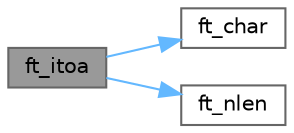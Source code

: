 digraph "ft_itoa"
{
 // LATEX_PDF_SIZE
  bgcolor="transparent";
  edge [fontname=Helvetica,fontsize=10,labelfontname=Helvetica,labelfontsize=10];
  node [fontname=Helvetica,fontsize=10,shape=box,height=0.2,width=0.4];
  rankdir="LR";
  Node1 [id="Node000001",label="ft_itoa",height=0.2,width=0.4,color="gray40", fillcolor="grey60", style="filled", fontcolor="black",tooltip=" "];
  Node1 -> Node2 [id="edge1_Node000001_Node000002",color="steelblue1",style="solid",tooltip=" "];
  Node2 [id="Node000002",label="ft_char",height=0.2,width=0.4,color="grey40", fillcolor="white", style="filled",URL="$ft__itoa_8c.html#ab462dfb81f7d6683b97b3d1075e0891a",tooltip=" "];
  Node1 -> Node3 [id="edge2_Node000001_Node000003",color="steelblue1",style="solid",tooltip=" "];
  Node3 [id="Node000003",label="ft_nlen",height=0.2,width=0.4,color="grey40", fillcolor="white", style="filled",URL="$ft__itoa_8c.html#a3d76e9e79ba96b718ea39c706b85c4e5",tooltip=" "];
}
